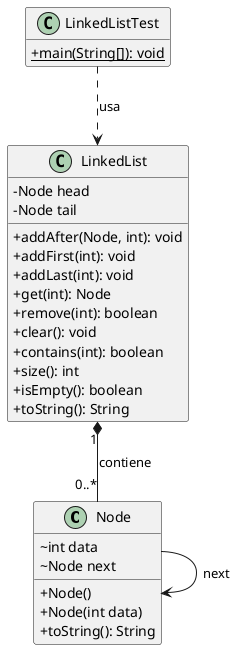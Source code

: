 @startuml
' Diagrama de Clases para una Lista Enlazada
skinparam classAttributeIconSize 0
hide empty members

class Node {
  ~ int data
  ~ Node next
  + Node()
  + Node(int data)
  + toString(): String
}

class LinkedList {
  - Node head
  - Node tail
  + addAfter(Node, int): void
  + addFirst(int): void
  + addLast(int): void
  + get(int): Node
  + remove(int): boolean
  + clear(): void
  + contains(int): boolean
  + size(): int
  + isEmpty(): boolean
  + toString(): String
}

class LinkedListTest {
  + {static} main(String[]): void
}

' ---- Relaciones ----

' LinkedList está compuesta de Nodos
LinkedList "1" *-- "0..*" Node : contiene

' Un Nodo puede apuntar a otro Nodo
Node --> Node : next

' La clase de prueba depende de LinkedList
LinkedListTest ..> LinkedList : usa

@enduml